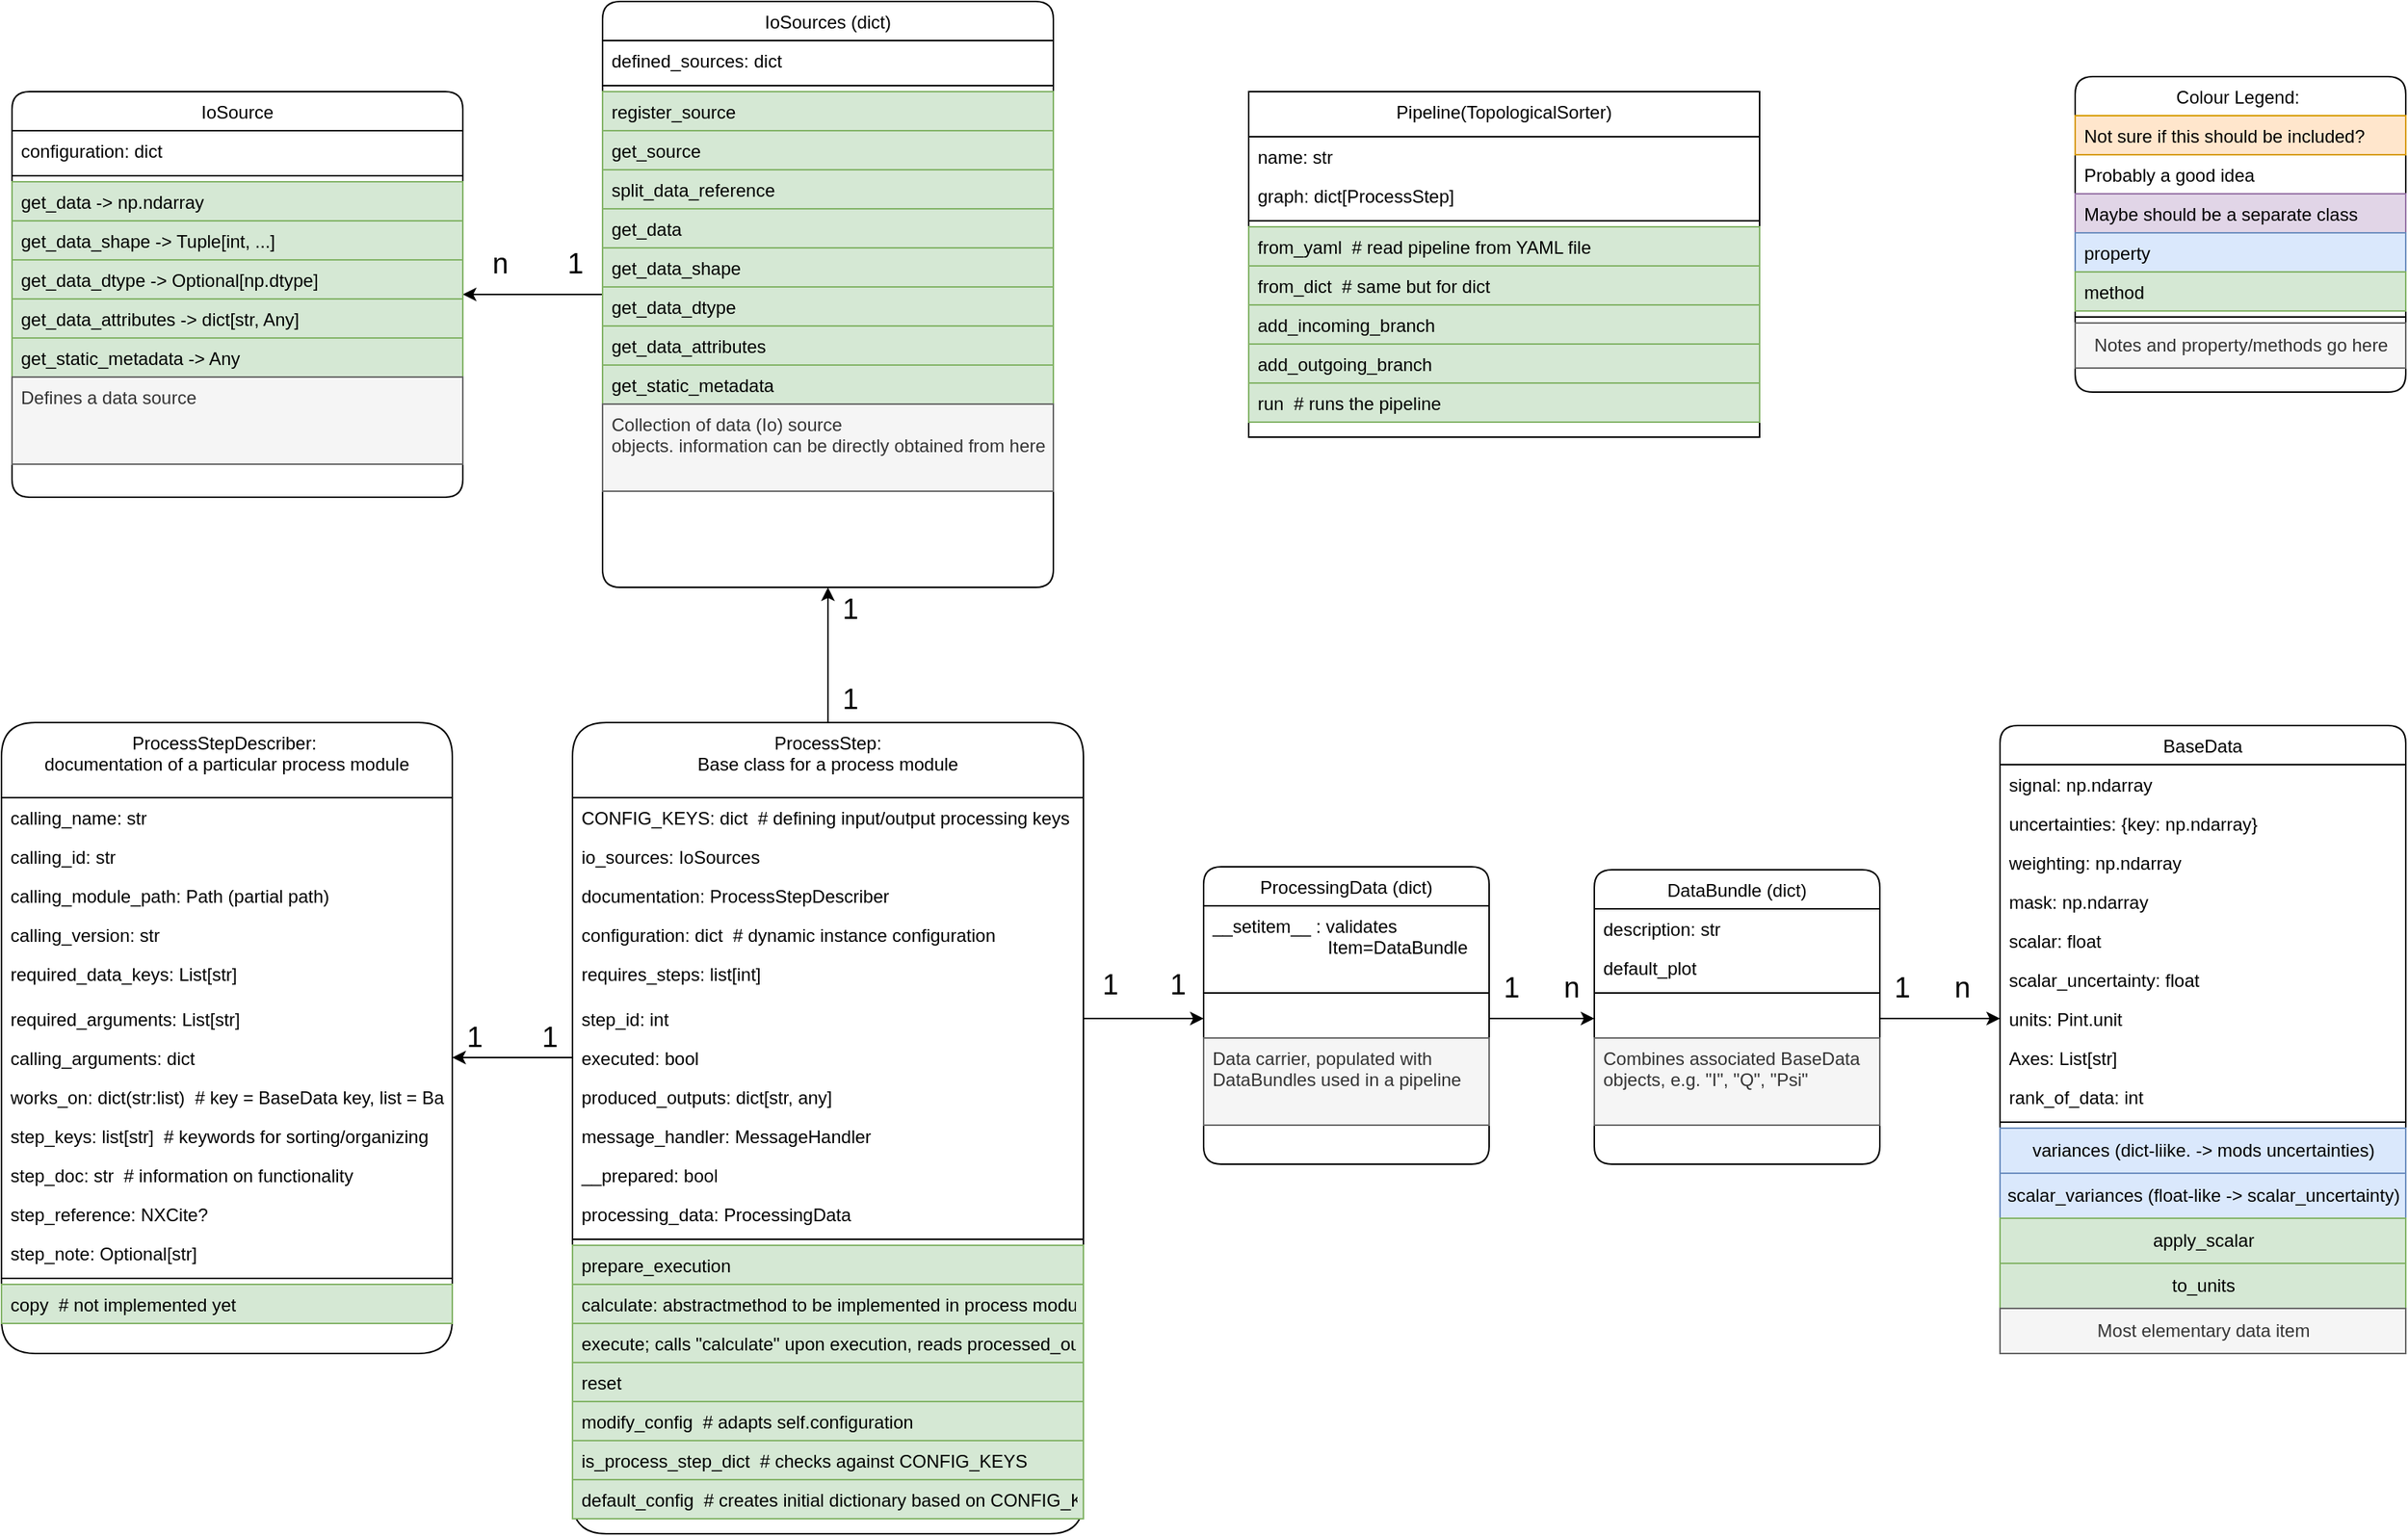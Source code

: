 <mxfile version="27.0.5">
  <diagram id="C5RBs43oDa-KdzZeNtuy" name="Page-1">
    <mxGraphModel dx="2678" dy="2416" grid="1" gridSize="10" guides="1" tooltips="1" connect="1" arrows="1" fold="1" page="1" pageScale="1" pageWidth="827" pageHeight="1169" math="0" shadow="0">
      <root>
        <mxCell id="WIyWlLk6GJQsqaUBKTNV-0" />
        <mxCell id="WIyWlLk6GJQsqaUBKTNV-1" parent="WIyWlLk6GJQsqaUBKTNV-0" />
        <mxCell id="zkfFHV4jXpPFQw0GAbJ--0" value="DataBundle (dict)" style="swimlane;fontStyle=0;align=center;verticalAlign=top;childLayout=stackLayout;horizontal=1;startSize=26;horizontalStack=0;resizeParent=1;resizeLast=0;collapsible=1;marginBottom=0;rounded=1;shadow=0;strokeWidth=1;" parent="WIyWlLk6GJQsqaUBKTNV-1" vertex="1">
          <mxGeometry x="270" y="-516" width="190" height="196" as="geometry">
            <mxRectangle x="230" y="140" width="160" height="26" as="alternateBounds" />
          </mxGeometry>
        </mxCell>
        <mxCell id="jMopiYYdhkfsMJzDt6Zf-37" value="description: str" style="text;align=left;verticalAlign=top;spacingLeft=4;spacingRight=4;overflow=hidden;rotatable=0;points=[[0,0.5],[1,0.5]];portConstraint=eastwest;rounded=0;shadow=0;html=0;" parent="zkfFHV4jXpPFQw0GAbJ--0" vertex="1">
          <mxGeometry y="26" width="190" height="26" as="geometry" />
        </mxCell>
        <mxCell id="jMopiYYdhkfsMJzDt6Zf-54" value="default_plot" style="text;align=left;verticalAlign=top;spacingLeft=4;spacingRight=4;overflow=hidden;rotatable=0;points=[[0,0.5],[1,0.5]];portConstraint=eastwest;rounded=0;shadow=0;html=0;" parent="zkfFHV4jXpPFQw0GAbJ--0" vertex="1">
          <mxGeometry y="52" width="190" height="26" as="geometry" />
        </mxCell>
        <mxCell id="zkfFHV4jXpPFQw0GAbJ--4" value="" style="line;html=1;strokeWidth=1;align=left;verticalAlign=middle;spacingTop=-1;spacingLeft=3;spacingRight=3;rotatable=0;labelPosition=right;points=[];portConstraint=eastwest;" parent="zkfFHV4jXpPFQw0GAbJ--0" vertex="1">
          <mxGeometry y="78" width="190" height="8" as="geometry" />
        </mxCell>
        <mxCell id="felJ4DMZuG14V4mpaimB-111" style="text;align=left;verticalAlign=top;spacingLeft=4;spacingRight=4;overflow=hidden;rotatable=0;points=[[0,0.5],[1,0.5]];portConstraint=eastwest;" parent="zkfFHV4jXpPFQw0GAbJ--0" vertex="1">
          <mxGeometry y="86" width="190" height="26" as="geometry" />
        </mxCell>
        <mxCell id="jMopiYYdhkfsMJzDt6Zf-74" value="Combines associated BaseData &#xa;objects, e.g. &quot;I&quot;, &quot;Q&quot;, &quot;Psi&quot;" style="text;align=left;verticalAlign=top;spacingLeft=4;spacingRight=4;overflow=hidden;rotatable=0;points=[[0,0.5],[1,0.5]];portConstraint=eastwest;fillColor=#f5f5f5;fontColor=#333333;strokeColor=#666666;" parent="zkfFHV4jXpPFQw0GAbJ--0" vertex="1">
          <mxGeometry y="112" width="190" height="58" as="geometry" />
        </mxCell>
        <mxCell id="felJ4DMZuG14V4mpaimB-110" style="text;align=left;verticalAlign=top;spacingLeft=4;spacingRight=4;overflow=hidden;rotatable=0;points=[[0,0.5],[1,0.5]];portConstraint=eastwest;" parent="zkfFHV4jXpPFQw0GAbJ--0" vertex="1">
          <mxGeometry y="170" width="190" height="26" as="geometry" />
        </mxCell>
        <mxCell id="zkfFHV4jXpPFQw0GAbJ--6" value="ProcessStepDescriber: &#xa;documentation of a particular process module" style="swimlane;fontStyle=0;align=center;verticalAlign=top;childLayout=stackLayout;horizontal=1;startSize=50;horizontalStack=0;resizeParent=1;resizeLast=0;collapsible=1;marginBottom=0;rounded=1;shadow=0;strokeWidth=1;glass=0;" parent="WIyWlLk6GJQsqaUBKTNV-1" vertex="1">
          <mxGeometry x="-790" y="-614" width="300" height="420" as="geometry">
            <mxRectangle x="130" y="380" width="160" height="26" as="alternateBounds" />
          </mxGeometry>
        </mxCell>
        <mxCell id="zkfFHV4jXpPFQw0GAbJ--7" value="calling_name: str" style="text;align=left;verticalAlign=top;spacingLeft=4;spacingRight=4;overflow=hidden;rotatable=0;points=[[0,0.5],[1,0.5]];portConstraint=eastwest;" parent="zkfFHV4jXpPFQw0GAbJ--6" vertex="1">
          <mxGeometry y="50" width="300" height="26" as="geometry" />
        </mxCell>
        <mxCell id="zkfFHV4jXpPFQw0GAbJ--8" value="calling_id: str" style="text;align=left;verticalAlign=top;spacingLeft=4;spacingRight=4;overflow=hidden;rotatable=0;points=[[0,0.5],[1,0.5]];portConstraint=eastwest;rounded=0;shadow=0;html=0;" parent="zkfFHV4jXpPFQw0GAbJ--6" vertex="1">
          <mxGeometry y="76" width="300" height="26" as="geometry" />
        </mxCell>
        <mxCell id="RaC5_LKwLh_bdWvTtos1-0" value="calling_module_path: Path (partial path)" style="text;align=left;verticalAlign=top;spacingLeft=4;spacingRight=4;overflow=hidden;rotatable=0;points=[[0,0.5],[1,0.5]];portConstraint=eastwest;rounded=0;shadow=0;html=0;" parent="zkfFHV4jXpPFQw0GAbJ--6" vertex="1">
          <mxGeometry y="102" width="300" height="26" as="geometry" />
        </mxCell>
        <mxCell id="felJ4DMZuG14V4mpaimB-8" value="calling_version: str" style="text;align=left;verticalAlign=top;spacingLeft=4;spacingRight=4;overflow=hidden;rotatable=0;points=[[0,0.5],[1,0.5]];portConstraint=eastwest;rounded=0;shadow=0;html=0;" parent="zkfFHV4jXpPFQw0GAbJ--6" vertex="1">
          <mxGeometry y="128" width="300" height="26" as="geometry" />
        </mxCell>
        <mxCell id="felJ4DMZuG14V4mpaimB-80" value="required_data_keys: List[str]" style="text;align=left;verticalAlign=top;spacingLeft=4;spacingRight=4;overflow=hidden;rotatable=0;points=[[0,0.5],[1,0.5]];portConstraint=eastwest;rounded=0;shadow=0;html=0;" parent="zkfFHV4jXpPFQw0GAbJ--6" vertex="1">
          <mxGeometry y="154" width="300" height="30" as="geometry" />
        </mxCell>
        <mxCell id="RaC5_LKwLh_bdWvTtos1-4" value="required_arguments: List[str]" style="text;align=left;verticalAlign=top;spacingLeft=4;spacingRight=4;overflow=hidden;rotatable=0;points=[[0,0.5],[1,0.5]];portConstraint=eastwest;rounded=0;shadow=0;html=0;" parent="zkfFHV4jXpPFQw0GAbJ--6" vertex="1">
          <mxGeometry y="184" width="300" height="26" as="geometry" />
        </mxCell>
        <mxCell id="jMopiYYdhkfsMJzDt6Zf-2" value="calling_arguments: dict" style="text;align=left;verticalAlign=top;spacingLeft=4;spacingRight=4;overflow=hidden;rotatable=0;points=[[0,0.5],[1,0.5]];portConstraint=eastwest;rounded=0;shadow=0;html=0;" parent="zkfFHV4jXpPFQw0GAbJ--6" vertex="1">
          <mxGeometry y="210" width="300" height="26" as="geometry" />
        </mxCell>
        <mxCell id="RaC5_LKwLh_bdWvTtos1-1" value="works_on: dict(str:list)  # key = BaseData key, list = BaseData elements it touches" style="text;align=left;verticalAlign=top;spacingLeft=4;spacingRight=4;overflow=hidden;rotatable=0;points=[[0,0.5],[1,0.5]];portConstraint=eastwest;rounded=0;shadow=0;html=0;" parent="zkfFHV4jXpPFQw0GAbJ--6" vertex="1">
          <mxGeometry y="236" width="300" height="26" as="geometry" />
        </mxCell>
        <mxCell id="RaC5_LKwLh_bdWvTtos1-5" value="step_keys: list[str]  # keywords for sorting/organizing" style="text;align=left;verticalAlign=top;spacingLeft=4;spacingRight=4;overflow=hidden;rotatable=0;points=[[0,0.5],[1,0.5]];portConstraint=eastwest;rounded=0;shadow=0;html=0;" parent="zkfFHV4jXpPFQw0GAbJ--6" vertex="1">
          <mxGeometry y="262" width="300" height="26" as="geometry" />
        </mxCell>
        <mxCell id="RaC5_LKwLh_bdWvTtos1-19" value="step_doc: str  # information on functionality" style="text;align=left;verticalAlign=top;spacingLeft=4;spacingRight=4;overflow=hidden;rotatable=0;points=[[0,0.5],[1,0.5]];portConstraint=eastwest;rounded=0;shadow=0;html=0;" parent="zkfFHV4jXpPFQw0GAbJ--6" vertex="1">
          <mxGeometry y="288" width="300" height="26" as="geometry" />
        </mxCell>
        <mxCell id="RaC5_LKwLh_bdWvTtos1-20" value="step_reference: NXCite?" style="text;align=left;verticalAlign=top;spacingLeft=4;spacingRight=4;overflow=hidden;rotatable=0;points=[[0,0.5],[1,0.5]];portConstraint=eastwest;rounded=0;shadow=0;html=0;" parent="zkfFHV4jXpPFQw0GAbJ--6" vertex="1">
          <mxGeometry y="314" width="300" height="26" as="geometry" />
        </mxCell>
        <mxCell id="jMopiYYdhkfsMJzDt6Zf-1" value="step_note: Optional[str]" style="text;align=left;verticalAlign=top;spacingLeft=4;spacingRight=4;overflow=hidden;rotatable=0;points=[[0,0.5],[1,0.5]];portConstraint=eastwest;rounded=0;shadow=0;html=0;" parent="zkfFHV4jXpPFQw0GAbJ--6" vertex="1">
          <mxGeometry y="340" width="300" height="26" as="geometry" />
        </mxCell>
        <mxCell id="zkfFHV4jXpPFQw0GAbJ--9" value="" style="line;html=1;strokeWidth=1;align=left;verticalAlign=middle;spacingTop=-1;spacingLeft=3;spacingRight=3;rotatable=0;labelPosition=right;points=[];portConstraint=eastwest;" parent="zkfFHV4jXpPFQw0GAbJ--6" vertex="1">
          <mxGeometry y="366" width="300" height="8" as="geometry" />
        </mxCell>
        <mxCell id="RaC5_LKwLh_bdWvTtos1-16" value="copy  # not implemented yet" style="text;align=left;verticalAlign=top;spacingLeft=4;spacingRight=4;overflow=hidden;rotatable=0;points=[[0,0.5],[1,0.5]];portConstraint=eastwest;rounded=0;shadow=0;html=0;fillColor=#d5e8d4;strokeColor=#82b366;" parent="zkfFHV4jXpPFQw0GAbJ--6" vertex="1">
          <mxGeometry y="374" width="300" height="26" as="geometry" />
        </mxCell>
        <mxCell id="zkfFHV4jXpPFQw0GAbJ--13" value="BaseData" style="swimlane;fontStyle=0;align=center;verticalAlign=top;childLayout=stackLayout;horizontal=1;startSize=26;horizontalStack=0;resizeParent=1;resizeLast=0;collapsible=1;marginBottom=0;rounded=1;shadow=0;strokeWidth=1;" parent="WIyWlLk6GJQsqaUBKTNV-1" vertex="1">
          <mxGeometry x="540" y="-612" width="270" height="418" as="geometry">
            <mxRectangle x="340" y="380" width="170" height="26" as="alternateBounds" />
          </mxGeometry>
        </mxCell>
        <mxCell id="zkfFHV4jXpPFQw0GAbJ--14" value="signal: np.ndarray" style="text;align=left;verticalAlign=top;spacingLeft=4;spacingRight=4;overflow=hidden;rotatable=0;points=[[0,0.5],[1,0.5]];portConstraint=eastwest;" parent="zkfFHV4jXpPFQw0GAbJ--13" vertex="1">
          <mxGeometry y="26" width="270" height="26" as="geometry" />
        </mxCell>
        <mxCell id="jMopiYYdhkfsMJzDt6Zf-29" value="uncertainties: {key: np.ndarray}" style="text;align=left;verticalAlign=top;spacingLeft=4;spacingRight=4;overflow=hidden;rotatable=0;points=[[0,0.5],[1,0.5]];portConstraint=eastwest;" parent="zkfFHV4jXpPFQw0GAbJ--13" vertex="1">
          <mxGeometry y="52" width="270" height="26" as="geometry" />
        </mxCell>
        <mxCell id="jMopiYYdhkfsMJzDt6Zf-28" value="weighting: np.ndarray" style="text;align=left;verticalAlign=top;spacingLeft=4;spacingRight=4;overflow=hidden;rotatable=0;points=[[0,0.5],[1,0.5]];portConstraint=eastwest;" parent="zkfFHV4jXpPFQw0GAbJ--13" vertex="1">
          <mxGeometry y="78" width="270" height="26" as="geometry" />
        </mxCell>
        <mxCell id="jMopiYYdhkfsMJzDt6Zf-30" value="mask: np.ndarray" style="text;align=left;verticalAlign=top;spacingLeft=4;spacingRight=4;overflow=hidden;rotatable=0;points=[[0,0.5],[1,0.5]];portConstraint=eastwest;" parent="zkfFHV4jXpPFQw0GAbJ--13" vertex="1">
          <mxGeometry y="104" width="270" height="26" as="geometry" />
        </mxCell>
        <mxCell id="jMopiYYdhkfsMJzDt6Zf-32" value="scalar: float" style="text;align=left;verticalAlign=top;spacingLeft=4;spacingRight=4;overflow=hidden;rotatable=0;points=[[0,0.5],[1,0.5]];portConstraint=eastwest;" parent="zkfFHV4jXpPFQw0GAbJ--13" vertex="1">
          <mxGeometry y="130" width="270" height="26" as="geometry" />
        </mxCell>
        <mxCell id="jMopiYYdhkfsMJzDt6Zf-31" value="scalar_uncertainty: float" style="text;align=left;verticalAlign=top;spacingLeft=4;spacingRight=4;overflow=hidden;rotatable=0;points=[[0,0.5],[1,0.5]];portConstraint=eastwest;" parent="zkfFHV4jXpPFQw0GAbJ--13" vertex="1">
          <mxGeometry y="156" width="270" height="26" as="geometry" />
        </mxCell>
        <mxCell id="felJ4DMZuG14V4mpaimB-33" value="units: Pint.unit" style="text;align=left;verticalAlign=top;spacingLeft=4;spacingRight=4;overflow=hidden;rotatable=0;points=[[0,0.5],[1,0.5]];portConstraint=eastwest;" parent="zkfFHV4jXpPFQw0GAbJ--13" vertex="1">
          <mxGeometry y="182" width="270" height="26" as="geometry" />
        </mxCell>
        <mxCell id="jMopiYYdhkfsMJzDt6Zf-27" value="Axes: List[str]" style="text;align=left;verticalAlign=top;spacingLeft=4;spacingRight=4;overflow=hidden;rotatable=0;points=[[0,0.5],[1,0.5]];portConstraint=eastwest;" parent="zkfFHV4jXpPFQw0GAbJ--13" vertex="1">
          <mxGeometry y="208" width="270" height="26" as="geometry" />
        </mxCell>
        <mxCell id="felJ4DMZuG14V4mpaimB-81" value="rank_of_data: int" style="text;align=left;verticalAlign=top;spacingLeft=4;spacingRight=4;overflow=hidden;rotatable=0;points=[[0,0.5],[1,0.5]];portConstraint=eastwest;" parent="zkfFHV4jXpPFQw0GAbJ--13" vertex="1">
          <mxGeometry y="234" width="270" height="26" as="geometry" />
        </mxCell>
        <mxCell id="zkfFHV4jXpPFQw0GAbJ--15" value="" style="line;html=1;strokeWidth=1;align=left;verticalAlign=middle;spacingTop=-1;spacingLeft=3;spacingRight=3;rotatable=0;labelPosition=right;points=[];portConstraint=eastwest;" parent="zkfFHV4jXpPFQw0GAbJ--13" vertex="1">
          <mxGeometry y="260" width="270" height="8" as="geometry" />
        </mxCell>
        <mxCell id="jMopiYYdhkfsMJzDt6Zf-25" value="variances (dict-liike. -&amp;gt; mods uncertainties)" style="text;html=1;align=center;verticalAlign=middle;resizable=0;points=[];autosize=1;strokeColor=#6c8ebf;fillColor=#dae8fc;" parent="zkfFHV4jXpPFQw0GAbJ--13" vertex="1">
          <mxGeometry y="268" width="270" height="30" as="geometry" />
        </mxCell>
        <mxCell id="felJ4DMZuG14V4mpaimB-34" value="scalar_variances (float-like -&amp;gt; scalar_uncertainty)" style="text;html=1;align=center;verticalAlign=middle;resizable=0;points=[];autosize=1;strokeColor=#6c8ebf;fillColor=#dae8fc;" parent="zkfFHV4jXpPFQw0GAbJ--13" vertex="1">
          <mxGeometry y="298" width="270" height="30" as="geometry" />
        </mxCell>
        <mxCell id="jMopiYYdhkfsMJzDt6Zf-56" value="apply_scalar" style="text;html=1;align=center;verticalAlign=middle;resizable=0;points=[];autosize=1;strokeColor=#82b366;fillColor=#d5e8d4;" parent="zkfFHV4jXpPFQw0GAbJ--13" vertex="1">
          <mxGeometry y="328" width="270" height="30" as="geometry" />
        </mxCell>
        <mxCell id="Kb4S_QK6aFj1gtowO3K8-0" value="to_units" style="text;html=1;align=center;verticalAlign=middle;resizable=0;points=[];autosize=1;strokeColor=#82b366;fillColor=#d5e8d4;" parent="zkfFHV4jXpPFQw0GAbJ--13" vertex="1">
          <mxGeometry y="358" width="270" height="30" as="geometry" />
        </mxCell>
        <mxCell id="jMopiYYdhkfsMJzDt6Zf-22" value="Most elementary data item" style="text;html=1;align=center;verticalAlign=middle;resizable=0;points=[];autosize=1;strokeColor=#666666;fillColor=#f5f5f5;fontColor=#333333;" parent="zkfFHV4jXpPFQw0GAbJ--13" vertex="1">
          <mxGeometry y="388" width="270" height="30" as="geometry" />
        </mxCell>
        <mxCell id="jMopiYYdhkfsMJzDt6Zf-8" value="Colour Legend: " style="swimlane;fontStyle=0;align=center;verticalAlign=top;childLayout=stackLayout;horizontal=1;startSize=26;horizontalStack=0;resizeParent=1;resizeLast=0;collapsible=1;marginBottom=0;rounded=1;shadow=0;strokeWidth=1;glass=0;" parent="WIyWlLk6GJQsqaUBKTNV-1" vertex="1">
          <mxGeometry x="590" y="-1044" width="220" height="210" as="geometry">
            <mxRectangle x="130" y="380" width="160" height="26" as="alternateBounds" />
          </mxGeometry>
        </mxCell>
        <mxCell id="jMopiYYdhkfsMJzDt6Zf-9" value="Not sure if this should be included?" style="text;align=left;verticalAlign=top;spacingLeft=4;spacingRight=4;overflow=hidden;rotatable=0;points=[[0,0.5],[1,0.5]];portConstraint=eastwest;fillColor=#ffe6cc;strokeColor=#d79b00;" parent="jMopiYYdhkfsMJzDt6Zf-8" vertex="1">
          <mxGeometry y="26" width="220" height="26" as="geometry" />
        </mxCell>
        <mxCell id="jMopiYYdhkfsMJzDt6Zf-11" value="Probably a good idea" style="text;align=left;verticalAlign=top;spacingLeft=4;spacingRight=4;overflow=hidden;rotatable=0;points=[[0,0.5],[1,0.5]];portConstraint=eastwest;rounded=0;shadow=0;html=0;" parent="jMopiYYdhkfsMJzDt6Zf-8" vertex="1">
          <mxGeometry y="52" width="220" height="26" as="geometry" />
        </mxCell>
        <mxCell id="jMopiYYdhkfsMJzDt6Zf-13" value="Maybe should be a separate class" style="text;align=left;verticalAlign=top;spacingLeft=4;spacingRight=4;overflow=hidden;rotatable=0;points=[[0,0.5],[1,0.5]];portConstraint=eastwest;rounded=0;shadow=0;html=0;fillColor=#e1d5e7;strokeColor=#9673a6;" parent="jMopiYYdhkfsMJzDt6Zf-8" vertex="1">
          <mxGeometry y="78" width="220" height="26" as="geometry" />
        </mxCell>
        <mxCell id="jMopiYYdhkfsMJzDt6Zf-23" value="property" style="text;align=left;verticalAlign=top;spacingLeft=4;spacingRight=4;overflow=hidden;rotatable=0;points=[[0,0.5],[1,0.5]];portConstraint=eastwest;rounded=0;shadow=0;html=0;fillColor=#dae8fc;strokeColor=#6c8ebf;" parent="jMopiYYdhkfsMJzDt6Zf-8" vertex="1">
          <mxGeometry y="104" width="220" height="26" as="geometry" />
        </mxCell>
        <mxCell id="jMopiYYdhkfsMJzDt6Zf-24" value="method" style="text;align=left;verticalAlign=top;spacingLeft=4;spacingRight=4;overflow=hidden;rotatable=0;points=[[0,0.5],[1,0.5]];portConstraint=eastwest;rounded=0;shadow=0;html=0;fillColor=#d5e8d4;strokeColor=#82b366;" parent="jMopiYYdhkfsMJzDt6Zf-8" vertex="1">
          <mxGeometry y="130" width="220" height="26" as="geometry" />
        </mxCell>
        <mxCell id="jMopiYYdhkfsMJzDt6Zf-18" value="" style="line;html=1;strokeWidth=1;align=left;verticalAlign=middle;spacingTop=-1;spacingLeft=3;spacingRight=3;rotatable=0;labelPosition=right;points=[];portConstraint=eastwest;" parent="jMopiYYdhkfsMJzDt6Zf-8" vertex="1">
          <mxGeometry y="156" width="220" height="8" as="geometry" />
        </mxCell>
        <mxCell id="jMopiYYdhkfsMJzDt6Zf-39" value="Notes and property/methods go here" style="text;html=1;align=center;verticalAlign=middle;resizable=0;points=[];autosize=1;strokeColor=#666666;fillColor=#f5f5f5;fontColor=#333333;" parent="jMopiYYdhkfsMJzDt6Zf-8" vertex="1">
          <mxGeometry y="164" width="220" height="30" as="geometry" />
        </mxCell>
        <mxCell id="Kb4S_QK6aFj1gtowO3K8-4" style="edgeStyle=orthogonalEdgeStyle;rounded=0;orthogonalLoop=1;jettySize=auto;html=1;exitX=1;exitY=0.5;exitDx=0;exitDy=0;entryX=0;entryY=0.5;entryDx=0;entryDy=0;" parent="WIyWlLk6GJQsqaUBKTNV-1" source="felJ4DMZuG14V4mpaimB-111" target="felJ4DMZuG14V4mpaimB-33" edge="1">
          <mxGeometry relative="1" as="geometry" />
        </mxCell>
        <mxCell id="Kb4S_QK6aFj1gtowO3K8-5" value="1" style="text;html=1;align=center;verticalAlign=middle;whiteSpace=wrap;rounded=0;fontSize=19;" parent="WIyWlLk6GJQsqaUBKTNV-1" vertex="1">
          <mxGeometry x="460" y="-452" width="30" height="30" as="geometry" />
        </mxCell>
        <mxCell id="Kb4S_QK6aFj1gtowO3K8-7" value="n" style="text;html=1;align=center;verticalAlign=middle;whiteSpace=wrap;rounded=0;fontSize=19;" parent="WIyWlLk6GJQsqaUBKTNV-1" vertex="1">
          <mxGeometry x="500" y="-452" width="30" height="30" as="geometry" />
        </mxCell>
        <mxCell id="Kb4S_QK6aFj1gtowO3K8-8" value="ProcessingData (dict)" style="swimlane;fontStyle=0;align=center;verticalAlign=top;childLayout=stackLayout;horizontal=1;startSize=26;horizontalStack=0;resizeParent=1;resizeLast=0;collapsible=1;marginBottom=0;rounded=1;shadow=0;strokeWidth=1;" parent="WIyWlLk6GJQsqaUBKTNV-1" vertex="1">
          <mxGeometry x="10" y="-518" width="190" height="198" as="geometry">
            <mxRectangle x="230" y="140" width="160" height="26" as="alternateBounds" />
          </mxGeometry>
        </mxCell>
        <mxCell id="Kb4S_QK6aFj1gtowO3K8-10" value="__setitem__ : validates&#xa;                       Item=DataBundle" style="text;align=left;verticalAlign=top;spacingLeft=4;spacingRight=4;overflow=hidden;rotatable=0;points=[[0,0.5],[1,0.5]];portConstraint=eastwest;rounded=0;shadow=0;html=0;" parent="Kb4S_QK6aFj1gtowO3K8-8" vertex="1">
          <mxGeometry y="26" width="190" height="54" as="geometry" />
        </mxCell>
        <mxCell id="Kb4S_QK6aFj1gtowO3K8-11" value="" style="line;html=1;strokeWidth=1;align=left;verticalAlign=middle;spacingTop=-1;spacingLeft=3;spacingRight=3;rotatable=0;labelPosition=right;points=[];portConstraint=eastwest;" parent="Kb4S_QK6aFj1gtowO3K8-8" vertex="1">
          <mxGeometry y="80" width="190" height="8" as="geometry" />
        </mxCell>
        <mxCell id="Kb4S_QK6aFj1gtowO3K8-12" style="text;align=left;verticalAlign=top;spacingLeft=4;spacingRight=4;overflow=hidden;rotatable=0;points=[[0,0.5],[1,0.5]];portConstraint=eastwest;" parent="Kb4S_QK6aFj1gtowO3K8-8" vertex="1">
          <mxGeometry y="88" width="190" height="26" as="geometry" />
        </mxCell>
        <mxCell id="Kb4S_QK6aFj1gtowO3K8-13" value="Data carrier, populated with &#xa;DataBundles used in a pipeline" style="text;align=left;verticalAlign=top;spacingLeft=4;spacingRight=4;overflow=hidden;rotatable=0;points=[[0,0.5],[1,0.5]];portConstraint=eastwest;fillColor=#f5f5f5;fontColor=#333333;strokeColor=#666666;" parent="Kb4S_QK6aFj1gtowO3K8-8" vertex="1">
          <mxGeometry y="114" width="190" height="58" as="geometry" />
        </mxCell>
        <mxCell id="Kb4S_QK6aFj1gtowO3K8-14" style="text;align=left;verticalAlign=top;spacingLeft=4;spacingRight=4;overflow=hidden;rotatable=0;points=[[0,0.5],[1,0.5]];portConstraint=eastwest;" parent="Kb4S_QK6aFj1gtowO3K8-8" vertex="1">
          <mxGeometry y="172" width="190" height="26" as="geometry" />
        </mxCell>
        <mxCell id="Kb4S_QK6aFj1gtowO3K8-16" style="edgeStyle=orthogonalEdgeStyle;rounded=0;orthogonalLoop=1;jettySize=auto;html=1;exitX=1;exitY=0.5;exitDx=0;exitDy=0;" parent="WIyWlLk6GJQsqaUBKTNV-1" source="Kb4S_QK6aFj1gtowO3K8-12" target="felJ4DMZuG14V4mpaimB-111" edge="1">
          <mxGeometry relative="1" as="geometry" />
        </mxCell>
        <mxCell id="Kb4S_QK6aFj1gtowO3K8-17" value="1" style="text;html=1;align=center;verticalAlign=middle;whiteSpace=wrap;rounded=0;fontSize=19;" parent="WIyWlLk6GJQsqaUBKTNV-1" vertex="1">
          <mxGeometry x="200" y="-452" width="30" height="30" as="geometry" />
        </mxCell>
        <mxCell id="Kb4S_QK6aFj1gtowO3K8-18" value="n" style="text;html=1;align=center;verticalAlign=middle;whiteSpace=wrap;rounded=0;fontSize=19;" parent="WIyWlLk6GJQsqaUBKTNV-1" vertex="1">
          <mxGeometry x="240" y="-452" width="30" height="30" as="geometry" />
        </mxCell>
        <mxCell id="A9PJoRB0iZhSI8r699wx-25" style="edgeStyle=orthogonalEdgeStyle;rounded=0;orthogonalLoop=1;jettySize=auto;html=1;exitX=0.5;exitY=0;exitDx=0;exitDy=0;entryX=0.5;entryY=1;entryDx=0;entryDy=0;" edge="1" parent="WIyWlLk6GJQsqaUBKTNV-1" source="Kb4S_QK6aFj1gtowO3K8-21" target="A9PJoRB0iZhSI8r699wx-1">
          <mxGeometry relative="1" as="geometry" />
        </mxCell>
        <mxCell id="Kb4S_QK6aFj1gtowO3K8-21" value="ProcessStep:&#xa;Base class for a process module" style="swimlane;fontStyle=0;align=center;verticalAlign=top;childLayout=stackLayout;horizontal=1;startSize=50;horizontalStack=0;resizeParent=1;resizeLast=0;collapsible=1;marginBottom=0;rounded=1;shadow=0;strokeWidth=1;glass=0;" parent="WIyWlLk6GJQsqaUBKTNV-1" vertex="1">
          <mxGeometry x="-410" y="-614" width="340" height="540" as="geometry">
            <mxRectangle x="130" y="380" width="160" height="26" as="alternateBounds" />
          </mxGeometry>
        </mxCell>
        <mxCell id="Kb4S_QK6aFj1gtowO3K8-22" value="CONFIG_KEYS: dict  # defining input/output processing keys" style="text;align=left;verticalAlign=top;spacingLeft=4;spacingRight=4;overflow=hidden;rotatable=0;points=[[0,0.5],[1,0.5]];portConstraint=eastwest;" parent="Kb4S_QK6aFj1gtowO3K8-21" vertex="1">
          <mxGeometry y="50" width="340" height="26" as="geometry" />
        </mxCell>
        <mxCell id="Kb4S_QK6aFj1gtowO3K8-23" value="io_sources: IoSources" style="text;align=left;verticalAlign=top;spacingLeft=4;spacingRight=4;overflow=hidden;rotatable=0;points=[[0,0.5],[1,0.5]];portConstraint=eastwest;rounded=0;shadow=0;html=0;" parent="Kb4S_QK6aFj1gtowO3K8-21" vertex="1">
          <mxGeometry y="76" width="340" height="26" as="geometry" />
        </mxCell>
        <mxCell id="Kb4S_QK6aFj1gtowO3K8-24" value="documentation: ProcessStepDescriber" style="text;align=left;verticalAlign=top;spacingLeft=4;spacingRight=4;overflow=hidden;rotatable=0;points=[[0,0.5],[1,0.5]];portConstraint=eastwest;rounded=0;shadow=0;html=0;" parent="Kb4S_QK6aFj1gtowO3K8-21" vertex="1">
          <mxGeometry y="102" width="340" height="26" as="geometry" />
        </mxCell>
        <mxCell id="Kb4S_QK6aFj1gtowO3K8-25" value="configuration: dict  # dynamic instance configuration" style="text;align=left;verticalAlign=top;spacingLeft=4;spacingRight=4;overflow=hidden;rotatable=0;points=[[0,0.5],[1,0.5]];portConstraint=eastwest;rounded=0;shadow=0;html=0;" parent="Kb4S_QK6aFj1gtowO3K8-21" vertex="1">
          <mxGeometry y="128" width="340" height="26" as="geometry" />
        </mxCell>
        <mxCell id="Kb4S_QK6aFj1gtowO3K8-26" value="requires_steps: list[int]" style="text;align=left;verticalAlign=top;spacingLeft=4;spacingRight=4;overflow=hidden;rotatable=0;points=[[0,0.5],[1,0.5]];portConstraint=eastwest;rounded=0;shadow=0;html=0;" parent="Kb4S_QK6aFj1gtowO3K8-21" vertex="1">
          <mxGeometry y="154" width="340" height="30" as="geometry" />
        </mxCell>
        <mxCell id="Kb4S_QK6aFj1gtowO3K8-27" value="step_id: int" style="text;align=left;verticalAlign=top;spacingLeft=4;spacingRight=4;overflow=hidden;rotatable=0;points=[[0,0.5],[1,0.5]];portConstraint=eastwest;rounded=0;shadow=0;html=0;" parent="Kb4S_QK6aFj1gtowO3K8-21" vertex="1">
          <mxGeometry y="184" width="340" height="26" as="geometry" />
        </mxCell>
        <mxCell id="Kb4S_QK6aFj1gtowO3K8-28" value="executed: bool" style="text;align=left;verticalAlign=top;spacingLeft=4;spacingRight=4;overflow=hidden;rotatable=0;points=[[0,0.5],[1,0.5]];portConstraint=eastwest;rounded=0;shadow=0;html=0;" parent="Kb4S_QK6aFj1gtowO3K8-21" vertex="1">
          <mxGeometry y="210" width="340" height="26" as="geometry" />
        </mxCell>
        <mxCell id="Kb4S_QK6aFj1gtowO3K8-29" value="produced_outputs: dict[str, any]" style="text;align=left;verticalAlign=top;spacingLeft=4;spacingRight=4;overflow=hidden;rotatable=0;points=[[0,0.5],[1,0.5]];portConstraint=eastwest;rounded=0;shadow=0;html=0;" parent="Kb4S_QK6aFj1gtowO3K8-21" vertex="1">
          <mxGeometry y="236" width="340" height="26" as="geometry" />
        </mxCell>
        <mxCell id="Kb4S_QK6aFj1gtowO3K8-30" value="message_handler: MessageHandler" style="text;align=left;verticalAlign=top;spacingLeft=4;spacingRight=4;overflow=hidden;rotatable=0;points=[[0,0.5],[1,0.5]];portConstraint=eastwest;rounded=0;shadow=0;html=0;" parent="Kb4S_QK6aFj1gtowO3K8-21" vertex="1">
          <mxGeometry y="262" width="340" height="26" as="geometry" />
        </mxCell>
        <mxCell id="Kb4S_QK6aFj1gtowO3K8-31" value="__prepared: bool" style="text;align=left;verticalAlign=top;spacingLeft=4;spacingRight=4;overflow=hidden;rotatable=0;points=[[0,0.5],[1,0.5]];portConstraint=eastwest;rounded=0;shadow=0;html=0;" parent="Kb4S_QK6aFj1gtowO3K8-21" vertex="1">
          <mxGeometry y="288" width="340" height="26" as="geometry" />
        </mxCell>
        <mxCell id="Kb4S_QK6aFj1gtowO3K8-32" value="processing_data: ProcessingData" style="text;align=left;verticalAlign=top;spacingLeft=4;spacingRight=4;overflow=hidden;rotatable=0;points=[[0,0.5],[1,0.5]];portConstraint=eastwest;rounded=0;shadow=0;html=0;" parent="Kb4S_QK6aFj1gtowO3K8-21" vertex="1">
          <mxGeometry y="314" width="340" height="26" as="geometry" />
        </mxCell>
        <mxCell id="Kb4S_QK6aFj1gtowO3K8-34" value="" style="line;html=1;strokeWidth=1;align=left;verticalAlign=middle;spacingTop=-1;spacingLeft=3;spacingRight=3;rotatable=0;labelPosition=right;points=[];portConstraint=eastwest;" parent="Kb4S_QK6aFj1gtowO3K8-21" vertex="1">
          <mxGeometry y="340" width="340" height="8" as="geometry" />
        </mxCell>
        <mxCell id="Kb4S_QK6aFj1gtowO3K8-35" value="prepare_execution" style="text;align=left;verticalAlign=top;spacingLeft=4;spacingRight=4;overflow=hidden;rotatable=0;points=[[0,0.5],[1,0.5]];portConstraint=eastwest;rounded=0;shadow=0;html=0;fillColor=#d5e8d4;strokeColor=#82b366;" parent="Kb4S_QK6aFj1gtowO3K8-21" vertex="1">
          <mxGeometry y="348" width="340" height="26" as="geometry" />
        </mxCell>
        <mxCell id="Kb4S_QK6aFj1gtowO3K8-37" value="calculate: abstractmethod to be implemented in process module" style="text;align=left;verticalAlign=top;spacingLeft=4;spacingRight=4;overflow=hidden;rotatable=0;points=[[0,0.5],[1,0.5]];portConstraint=eastwest;rounded=0;shadow=0;html=0;fillColor=#d5e8d4;strokeColor=#82b366;" parent="Kb4S_QK6aFj1gtowO3K8-21" vertex="1">
          <mxGeometry y="374" width="340" height="26" as="geometry" />
        </mxCell>
        <mxCell id="Kb4S_QK6aFj1gtowO3K8-38" value="execute; calls &quot;calculate&quot; upon execution, reads processed_outputs on completion" style="text;align=left;verticalAlign=top;spacingLeft=4;spacingRight=4;overflow=hidden;rotatable=0;points=[[0,0.5],[1,0.5]];portConstraint=eastwest;rounded=0;shadow=0;html=0;fillColor=#d5e8d4;strokeColor=#82b366;" parent="Kb4S_QK6aFj1gtowO3K8-21" vertex="1">
          <mxGeometry y="400" width="340" height="26" as="geometry" />
        </mxCell>
        <mxCell id="Kb4S_QK6aFj1gtowO3K8-39" value="reset" style="text;align=left;verticalAlign=top;spacingLeft=4;spacingRight=4;overflow=hidden;rotatable=0;points=[[0,0.5],[1,0.5]];portConstraint=eastwest;rounded=0;shadow=0;html=0;fillColor=#d5e8d4;strokeColor=#82b366;" parent="Kb4S_QK6aFj1gtowO3K8-21" vertex="1">
          <mxGeometry y="426" width="340" height="26" as="geometry" />
        </mxCell>
        <mxCell id="Kb4S_QK6aFj1gtowO3K8-40" value="modify_config  # adapts self.configuration" style="text;align=left;verticalAlign=top;spacingLeft=4;spacingRight=4;overflow=hidden;rotatable=0;points=[[0,0.5],[1,0.5]];portConstraint=eastwest;rounded=0;shadow=0;html=0;fillColor=#d5e8d4;strokeColor=#82b366;" parent="Kb4S_QK6aFj1gtowO3K8-21" vertex="1">
          <mxGeometry y="452" width="340" height="26" as="geometry" />
        </mxCell>
        <mxCell id="Kb4S_QK6aFj1gtowO3K8-41" value="is_process_step_dict  # checks against CONFIG_KEYS" style="text;align=left;verticalAlign=top;spacingLeft=4;spacingRight=4;overflow=hidden;rotatable=0;points=[[0,0.5],[1,0.5]];portConstraint=eastwest;rounded=0;shadow=0;html=0;fillColor=#d5e8d4;strokeColor=#82b366;" parent="Kb4S_QK6aFj1gtowO3K8-21" vertex="1">
          <mxGeometry y="478" width="340" height="26" as="geometry" />
        </mxCell>
        <mxCell id="Kb4S_QK6aFj1gtowO3K8-42" value="default_config  # creates initial dictionary based on CONFIG_KEYS" style="text;align=left;verticalAlign=top;spacingLeft=4;spacingRight=4;overflow=hidden;rotatable=0;points=[[0,0.5],[1,0.5]];portConstraint=eastwest;rounded=0;shadow=0;html=1;fillColor=#d5e8d4;strokeColor=#82b366;" parent="Kb4S_QK6aFj1gtowO3K8-21" vertex="1">
          <mxGeometry y="504" width="340" height="26" as="geometry" />
        </mxCell>
        <mxCell id="Kb4S_QK6aFj1gtowO3K8-43" style="edgeStyle=orthogonalEdgeStyle;rounded=0;orthogonalLoop=1;jettySize=auto;html=1;exitX=1;exitY=0.5;exitDx=0;exitDy=0;entryX=0;entryY=0.5;entryDx=0;entryDy=0;startArrow=classic;startFill=1;endArrow=none;" parent="WIyWlLk6GJQsqaUBKTNV-1" source="jMopiYYdhkfsMJzDt6Zf-2" target="Kb4S_QK6aFj1gtowO3K8-28" edge="1">
          <mxGeometry relative="1" as="geometry" />
        </mxCell>
        <mxCell id="Kb4S_QK6aFj1gtowO3K8-44" value="1" style="text;html=1;align=center;verticalAlign=middle;whiteSpace=wrap;rounded=0;fontSize=19;" parent="WIyWlLk6GJQsqaUBKTNV-1" vertex="1">
          <mxGeometry x="-490" y="-419" width="30" height="30" as="geometry" />
        </mxCell>
        <mxCell id="Kb4S_QK6aFj1gtowO3K8-46" value="1" style="text;html=1;align=center;verticalAlign=middle;whiteSpace=wrap;rounded=0;fontSize=19;" parent="WIyWlLk6GJQsqaUBKTNV-1" vertex="1">
          <mxGeometry x="-440" y="-419" width="30" height="30" as="geometry" />
        </mxCell>
        <mxCell id="Kb4S_QK6aFj1gtowO3K8-47" style="edgeStyle=orthogonalEdgeStyle;rounded=0;orthogonalLoop=1;jettySize=auto;html=1;exitX=0;exitY=0.5;exitDx=0;exitDy=0;entryX=1;entryY=0.5;entryDx=0;entryDy=0;startArrow=classic;startFill=1;endArrow=none;" parent="WIyWlLk6GJQsqaUBKTNV-1" source="Kb4S_QK6aFj1gtowO3K8-12" target="Kb4S_QK6aFj1gtowO3K8-27" edge="1">
          <mxGeometry relative="1" as="geometry" />
        </mxCell>
        <mxCell id="Kb4S_QK6aFj1gtowO3K8-48" value="1" style="text;html=1;align=center;verticalAlign=middle;whiteSpace=wrap;rounded=0;fontSize=19;" parent="WIyWlLk6GJQsqaUBKTNV-1" vertex="1">
          <mxGeometry x="-67" y="-454" width="30" height="30" as="geometry" />
        </mxCell>
        <mxCell id="Kb4S_QK6aFj1gtowO3K8-49" value="1" style="text;html=1;align=center;verticalAlign=middle;whiteSpace=wrap;rounded=0;fontSize=19;" parent="WIyWlLk6GJQsqaUBKTNV-1" vertex="1">
          <mxGeometry x="-22" y="-454" width="30" height="30" as="geometry" />
        </mxCell>
        <mxCell id="A9PJoRB0iZhSI8r699wx-21" style="edgeStyle=orthogonalEdgeStyle;rounded=0;orthogonalLoop=1;jettySize=auto;html=1;exitX=0;exitY=0.5;exitDx=0;exitDy=0;entryX=1;entryY=0.5;entryDx=0;entryDy=0;" edge="1" parent="WIyWlLk6GJQsqaUBKTNV-1" source="A9PJoRB0iZhSI8r699wx-1" target="A9PJoRB0iZhSI8r699wx-11">
          <mxGeometry relative="1" as="geometry" />
        </mxCell>
        <mxCell id="A9PJoRB0iZhSI8r699wx-1" value="IoSources (dict)" style="swimlane;fontStyle=0;align=center;verticalAlign=top;childLayout=stackLayout;horizontal=1;startSize=26;horizontalStack=0;resizeParent=1;resizeLast=0;collapsible=1;marginBottom=0;rounded=1;shadow=0;strokeWidth=1;" vertex="1" parent="WIyWlLk6GJQsqaUBKTNV-1">
          <mxGeometry x="-390" y="-1094" width="300" height="390" as="geometry">
            <mxRectangle x="230" y="140" width="160" height="26" as="alternateBounds" />
          </mxGeometry>
        </mxCell>
        <mxCell id="A9PJoRB0iZhSI8r699wx-2" value="defined_sources: dict" style="text;align=left;verticalAlign=top;spacingLeft=4;spacingRight=4;overflow=hidden;rotatable=0;points=[[0,0.5],[1,0.5]];portConstraint=eastwest;rounded=0;shadow=0;html=0;" vertex="1" parent="A9PJoRB0iZhSI8r699wx-1">
          <mxGeometry y="26" width="300" height="26" as="geometry" />
        </mxCell>
        <mxCell id="A9PJoRB0iZhSI8r699wx-4" value="" style="line;html=1;strokeWidth=1;align=left;verticalAlign=middle;spacingTop=-1;spacingLeft=3;spacingRight=3;rotatable=0;labelPosition=right;points=[];portConstraint=eastwest;" vertex="1" parent="A9PJoRB0iZhSI8r699wx-1">
          <mxGeometry y="52" width="300" height="8" as="geometry" />
        </mxCell>
        <mxCell id="A9PJoRB0iZhSI8r699wx-3" value="register_source" style="text;align=left;verticalAlign=top;spacingLeft=4;spacingRight=4;overflow=hidden;rotatable=0;points=[[0,0.5],[1,0.5]];portConstraint=eastwest;rounded=0;shadow=0;html=0;fillColor=#d5e8d4;strokeColor=#82b366;" vertex="1" parent="A9PJoRB0iZhSI8r699wx-1">
          <mxGeometry y="60" width="300" height="26" as="geometry" />
        </mxCell>
        <mxCell id="A9PJoRB0iZhSI8r699wx-9" value="get_source" style="text;align=left;verticalAlign=top;spacingLeft=4;spacingRight=4;overflow=hidden;rotatable=0;points=[[0,0.5],[1,0.5]];portConstraint=eastwest;rounded=0;shadow=0;html=0;fillColor=#d5e8d4;strokeColor=#82b366;" vertex="1" parent="A9PJoRB0iZhSI8r699wx-1">
          <mxGeometry y="86" width="300" height="26" as="geometry" />
        </mxCell>
        <mxCell id="A9PJoRB0iZhSI8r699wx-8" value="split_data_reference" style="text;align=left;verticalAlign=top;spacingLeft=4;spacingRight=4;overflow=hidden;rotatable=0;points=[[0,0.5],[1,0.5]];portConstraint=eastwest;rounded=0;shadow=0;html=0;fillColor=#d5e8d4;strokeColor=#82b366;" vertex="1" parent="A9PJoRB0iZhSI8r699wx-1">
          <mxGeometry y="112" width="300" height="26" as="geometry" />
        </mxCell>
        <mxCell id="A9PJoRB0iZhSI8r699wx-10" value="get_data" style="text;align=left;verticalAlign=top;spacingLeft=4;spacingRight=4;overflow=hidden;rotatable=0;points=[[0,0.5],[1,0.5]];portConstraint=eastwest;rounded=0;shadow=0;html=0;fillColor=#d5e8d4;strokeColor=#82b366;" vertex="1" parent="A9PJoRB0iZhSI8r699wx-1">
          <mxGeometry y="138" width="300" height="26" as="geometry" />
        </mxCell>
        <mxCell id="A9PJoRB0iZhSI8r699wx-26" value="get_data_shape" style="text;align=left;verticalAlign=top;spacingLeft=4;spacingRight=4;overflow=hidden;rotatable=0;points=[[0,0.5],[1,0.5]];portConstraint=eastwest;rounded=0;shadow=0;html=0;fillColor=#d5e8d4;strokeColor=#82b366;" vertex="1" parent="A9PJoRB0iZhSI8r699wx-1">
          <mxGeometry y="164" width="300" height="26" as="geometry" />
        </mxCell>
        <mxCell id="A9PJoRB0iZhSI8r699wx-28" value="get_data_dtype" style="text;align=left;verticalAlign=top;spacingLeft=4;spacingRight=4;overflow=hidden;rotatable=0;points=[[0,0.5],[1,0.5]];portConstraint=eastwest;rounded=0;shadow=0;html=0;fillColor=#d5e8d4;strokeColor=#82b366;" vertex="1" parent="A9PJoRB0iZhSI8r699wx-1">
          <mxGeometry y="190" width="300" height="26" as="geometry" />
        </mxCell>
        <mxCell id="A9PJoRB0iZhSI8r699wx-27" value="get_data_attributes" style="text;align=left;verticalAlign=top;spacingLeft=4;spacingRight=4;overflow=hidden;rotatable=0;points=[[0,0.5],[1,0.5]];portConstraint=eastwest;rounded=0;shadow=0;html=0;fillColor=#d5e8d4;strokeColor=#82b366;" vertex="1" parent="A9PJoRB0iZhSI8r699wx-1">
          <mxGeometry y="216" width="300" height="26" as="geometry" />
        </mxCell>
        <mxCell id="A9PJoRB0iZhSI8r699wx-7" value="get_static_metadata" style="text;align=left;verticalAlign=top;spacingLeft=4;spacingRight=4;overflow=hidden;rotatable=0;points=[[0,0.5],[1,0.5]];portConstraint=eastwest;fillColor=#d5e8d4;strokeColor=#82b366;" vertex="1" parent="A9PJoRB0iZhSI8r699wx-1">
          <mxGeometry y="242" width="300" height="26" as="geometry" />
        </mxCell>
        <mxCell id="A9PJoRB0iZhSI8r699wx-6" value="Collection of data (Io) source &#xa;objects. information can be directly obtained from here. " style="text;align=left;verticalAlign=top;spacingLeft=4;spacingRight=4;overflow=hidden;rotatable=0;points=[[0,0.5],[1,0.5]];portConstraint=eastwest;fillColor=#f5f5f5;fontColor=#333333;strokeColor=#666666;" vertex="1" parent="A9PJoRB0iZhSI8r699wx-1">
          <mxGeometry y="268" width="300" height="58" as="geometry" />
        </mxCell>
        <mxCell id="A9PJoRB0iZhSI8r699wx-11" value="IoSource" style="swimlane;fontStyle=0;align=center;verticalAlign=top;childLayout=stackLayout;horizontal=1;startSize=26;horizontalStack=0;resizeParent=1;resizeLast=0;collapsible=1;marginBottom=0;rounded=1;shadow=0;strokeWidth=1;" vertex="1" parent="WIyWlLk6GJQsqaUBKTNV-1">
          <mxGeometry x="-783" y="-1034" width="300" height="270" as="geometry">
            <mxRectangle x="230" y="140" width="160" height="26" as="alternateBounds" />
          </mxGeometry>
        </mxCell>
        <mxCell id="A9PJoRB0iZhSI8r699wx-12" value="configuration: dict" style="text;align=left;verticalAlign=top;spacingLeft=4;spacingRight=4;overflow=hidden;rotatable=0;points=[[0,0.5],[1,0.5]];portConstraint=eastwest;rounded=0;shadow=0;html=0;" vertex="1" parent="A9PJoRB0iZhSI8r699wx-11">
          <mxGeometry y="26" width="300" height="26" as="geometry" />
        </mxCell>
        <mxCell id="A9PJoRB0iZhSI8r699wx-13" value="" style="line;html=1;strokeWidth=1;align=left;verticalAlign=middle;spacingTop=-1;spacingLeft=3;spacingRight=3;rotatable=0;labelPosition=right;points=[];portConstraint=eastwest;" vertex="1" parent="A9PJoRB0iZhSI8r699wx-11">
          <mxGeometry y="52" width="300" height="8" as="geometry" />
        </mxCell>
        <mxCell id="A9PJoRB0iZhSI8r699wx-17" value="get_data -&gt; np.ndarray" style="text;align=left;verticalAlign=top;spacingLeft=4;spacingRight=4;overflow=hidden;rotatable=0;points=[[0,0.5],[1,0.5]];portConstraint=eastwest;rounded=0;shadow=0;html=0;fillColor=#d5e8d4;strokeColor=#82b366;" vertex="1" parent="A9PJoRB0iZhSI8r699wx-11">
          <mxGeometry y="60" width="300" height="26" as="geometry" />
        </mxCell>
        <mxCell id="A9PJoRB0iZhSI8r699wx-14" value="get_data_shape -&gt; Tuple[int, ...]" style="text;align=left;verticalAlign=top;spacingLeft=4;spacingRight=4;overflow=hidden;rotatable=0;points=[[0,0.5],[1,0.5]];portConstraint=eastwest;rounded=0;shadow=0;html=0;fillColor=#d5e8d4;strokeColor=#82b366;" vertex="1" parent="A9PJoRB0iZhSI8r699wx-11">
          <mxGeometry y="86" width="300" height="26" as="geometry" />
        </mxCell>
        <mxCell id="A9PJoRB0iZhSI8r699wx-15" value="get_data_dtype -&gt; Optional[np.dtype]" style="text;align=left;verticalAlign=top;spacingLeft=4;spacingRight=4;overflow=hidden;rotatable=0;points=[[0,0.5],[1,0.5]];portConstraint=eastwest;rounded=0;shadow=0;html=0;fillColor=#d5e8d4;strokeColor=#82b366;" vertex="1" parent="A9PJoRB0iZhSI8r699wx-11">
          <mxGeometry y="112" width="300" height="26" as="geometry" />
        </mxCell>
        <mxCell id="A9PJoRB0iZhSI8r699wx-16" value="get_data_attributes -&gt; dict[str, Any]" style="text;align=left;verticalAlign=top;spacingLeft=4;spacingRight=4;overflow=hidden;rotatable=0;points=[[0,0.5],[1,0.5]];portConstraint=eastwest;rounded=0;shadow=0;html=0;fillColor=#d5e8d4;strokeColor=#82b366;" vertex="1" parent="A9PJoRB0iZhSI8r699wx-11">
          <mxGeometry y="138" width="300" height="26" as="geometry" />
        </mxCell>
        <mxCell id="A9PJoRB0iZhSI8r699wx-18" value="get_static_metadata -&gt; Any" style="text;align=left;verticalAlign=top;spacingLeft=4;spacingRight=4;overflow=hidden;rotatable=0;points=[[0,0.5],[1,0.5]];portConstraint=eastwest;fillColor=#d5e8d4;strokeColor=#82b366;" vertex="1" parent="A9PJoRB0iZhSI8r699wx-11">
          <mxGeometry y="164" width="300" height="26" as="geometry" />
        </mxCell>
        <mxCell id="A9PJoRB0iZhSI8r699wx-19" value="Defines a data source" style="text;align=left;verticalAlign=top;spacingLeft=4;spacingRight=4;overflow=hidden;rotatable=0;points=[[0,0.5],[1,0.5]];portConstraint=eastwest;fillColor=#f5f5f5;fontColor=#333333;strokeColor=#666666;" vertex="1" parent="A9PJoRB0iZhSI8r699wx-11">
          <mxGeometry y="190" width="300" height="58" as="geometry" />
        </mxCell>
        <mxCell id="A9PJoRB0iZhSI8r699wx-22" value="1" style="text;html=1;align=center;verticalAlign=middle;whiteSpace=wrap;rounded=0;fontSize=19;" vertex="1" parent="WIyWlLk6GJQsqaUBKTNV-1">
          <mxGeometry x="-423" y="-934" width="30" height="30" as="geometry" />
        </mxCell>
        <mxCell id="A9PJoRB0iZhSI8r699wx-23" value="n" style="text;html=1;align=center;verticalAlign=middle;whiteSpace=wrap;rounded=0;fontSize=19;" vertex="1" parent="WIyWlLk6GJQsqaUBKTNV-1">
          <mxGeometry x="-473" y="-934" width="30" height="30" as="geometry" />
        </mxCell>
        <mxCell id="A9PJoRB0iZhSI8r699wx-29" value="1" style="text;html=1;align=center;verticalAlign=middle;whiteSpace=wrap;rounded=0;fontSize=19;" vertex="1" parent="WIyWlLk6GJQsqaUBKTNV-1">
          <mxGeometry x="-240" y="-644" width="30" height="30" as="geometry" />
        </mxCell>
        <mxCell id="A9PJoRB0iZhSI8r699wx-30" value="1" style="text;html=1;align=center;verticalAlign=middle;whiteSpace=wrap;rounded=0;fontSize=19;" vertex="1" parent="WIyWlLk6GJQsqaUBKTNV-1">
          <mxGeometry x="-240" y="-704" width="30" height="30" as="geometry" />
        </mxCell>
        <mxCell id="A9PJoRB0iZhSI8r699wx-31" value="Pipeline(TopologicalSorter)" style="swimlane;fontStyle=0;align=center;verticalAlign=top;childLayout=stackLayout;horizontal=1;startSize=30;horizontalStack=0;resizeParent=1;resizeLast=0;collapsible=1;marginBottom=0;rounded=1;shadow=0;strokeWidth=1;glass=0;arcSize=0;" vertex="1" parent="WIyWlLk6GJQsqaUBKTNV-1">
          <mxGeometry x="40" y="-1034" width="340" height="230" as="geometry">
            <mxRectangle x="130" y="380" width="160" height="26" as="alternateBounds" />
          </mxGeometry>
        </mxCell>
        <mxCell id="A9PJoRB0iZhSI8r699wx-32" value="name: str" style="text;align=left;verticalAlign=top;spacingLeft=4;spacingRight=4;overflow=hidden;rotatable=0;points=[[0,0.5],[1,0.5]];portConstraint=eastwest;" vertex="1" parent="A9PJoRB0iZhSI8r699wx-31">
          <mxGeometry y="30" width="340" height="26" as="geometry" />
        </mxCell>
        <mxCell id="A9PJoRB0iZhSI8r699wx-33" value="graph: dict[ProcessStep]" style="text;align=left;verticalAlign=top;spacingLeft=4;spacingRight=4;overflow=hidden;rotatable=0;points=[[0,0.5],[1,0.5]];portConstraint=eastwest;rounded=0;shadow=0;html=0;" vertex="1" parent="A9PJoRB0iZhSI8r699wx-31">
          <mxGeometry y="56" width="340" height="26" as="geometry" />
        </mxCell>
        <mxCell id="A9PJoRB0iZhSI8r699wx-43" value="" style="line;html=1;strokeWidth=1;align=left;verticalAlign=middle;spacingTop=-1;spacingLeft=3;spacingRight=3;rotatable=0;labelPosition=right;points=[];portConstraint=eastwest;" vertex="1" parent="A9PJoRB0iZhSI8r699wx-31">
          <mxGeometry y="82" width="340" height="8" as="geometry" />
        </mxCell>
        <mxCell id="A9PJoRB0iZhSI8r699wx-44" value="from_yaml  # read pipeline from YAML file" style="text;align=left;verticalAlign=top;spacingLeft=4;spacingRight=4;overflow=hidden;rotatable=0;points=[[0,0.5],[1,0.5]];portConstraint=eastwest;rounded=0;shadow=0;html=0;fillColor=#d5e8d4;strokeColor=#82b366;" vertex="1" parent="A9PJoRB0iZhSI8r699wx-31">
          <mxGeometry y="90" width="340" height="26" as="geometry" />
        </mxCell>
        <mxCell id="A9PJoRB0iZhSI8r699wx-45" value="from_dict  # same but for dict" style="text;align=left;verticalAlign=top;spacingLeft=4;spacingRight=4;overflow=hidden;rotatable=0;points=[[0,0.5],[1,0.5]];portConstraint=eastwest;rounded=0;shadow=0;html=0;fillColor=#d5e8d4;strokeColor=#82b366;" vertex="1" parent="A9PJoRB0iZhSI8r699wx-31">
          <mxGeometry y="116" width="340" height="26" as="geometry" />
        </mxCell>
        <mxCell id="A9PJoRB0iZhSI8r699wx-46" value="add_incoming_branch" style="text;align=left;verticalAlign=top;spacingLeft=4;spacingRight=4;overflow=hidden;rotatable=0;points=[[0,0.5],[1,0.5]];portConstraint=eastwest;rounded=0;shadow=0;html=0;fillColor=#d5e8d4;strokeColor=#82b366;" vertex="1" parent="A9PJoRB0iZhSI8r699wx-31">
          <mxGeometry y="142" width="340" height="26" as="geometry" />
        </mxCell>
        <mxCell id="A9PJoRB0iZhSI8r699wx-47" value="add_outgoing_branch" style="text;align=left;verticalAlign=top;spacingLeft=4;spacingRight=4;overflow=hidden;rotatable=0;points=[[0,0.5],[1,0.5]];portConstraint=eastwest;rounded=0;shadow=0;html=0;fillColor=#d5e8d4;strokeColor=#82b366;" vertex="1" parent="A9PJoRB0iZhSI8r699wx-31">
          <mxGeometry y="168" width="340" height="26" as="geometry" />
        </mxCell>
        <mxCell id="A9PJoRB0iZhSI8r699wx-48" value="run  # runs the pipeline" style="text;align=left;verticalAlign=top;spacingLeft=4;spacingRight=4;overflow=hidden;rotatable=0;points=[[0,0.5],[1,0.5]];portConstraint=eastwest;rounded=0;shadow=0;html=0;fillColor=#d5e8d4;strokeColor=#82b366;" vertex="1" parent="A9PJoRB0iZhSI8r699wx-31">
          <mxGeometry y="194" width="340" height="26" as="geometry" />
        </mxCell>
      </root>
    </mxGraphModel>
  </diagram>
</mxfile>

